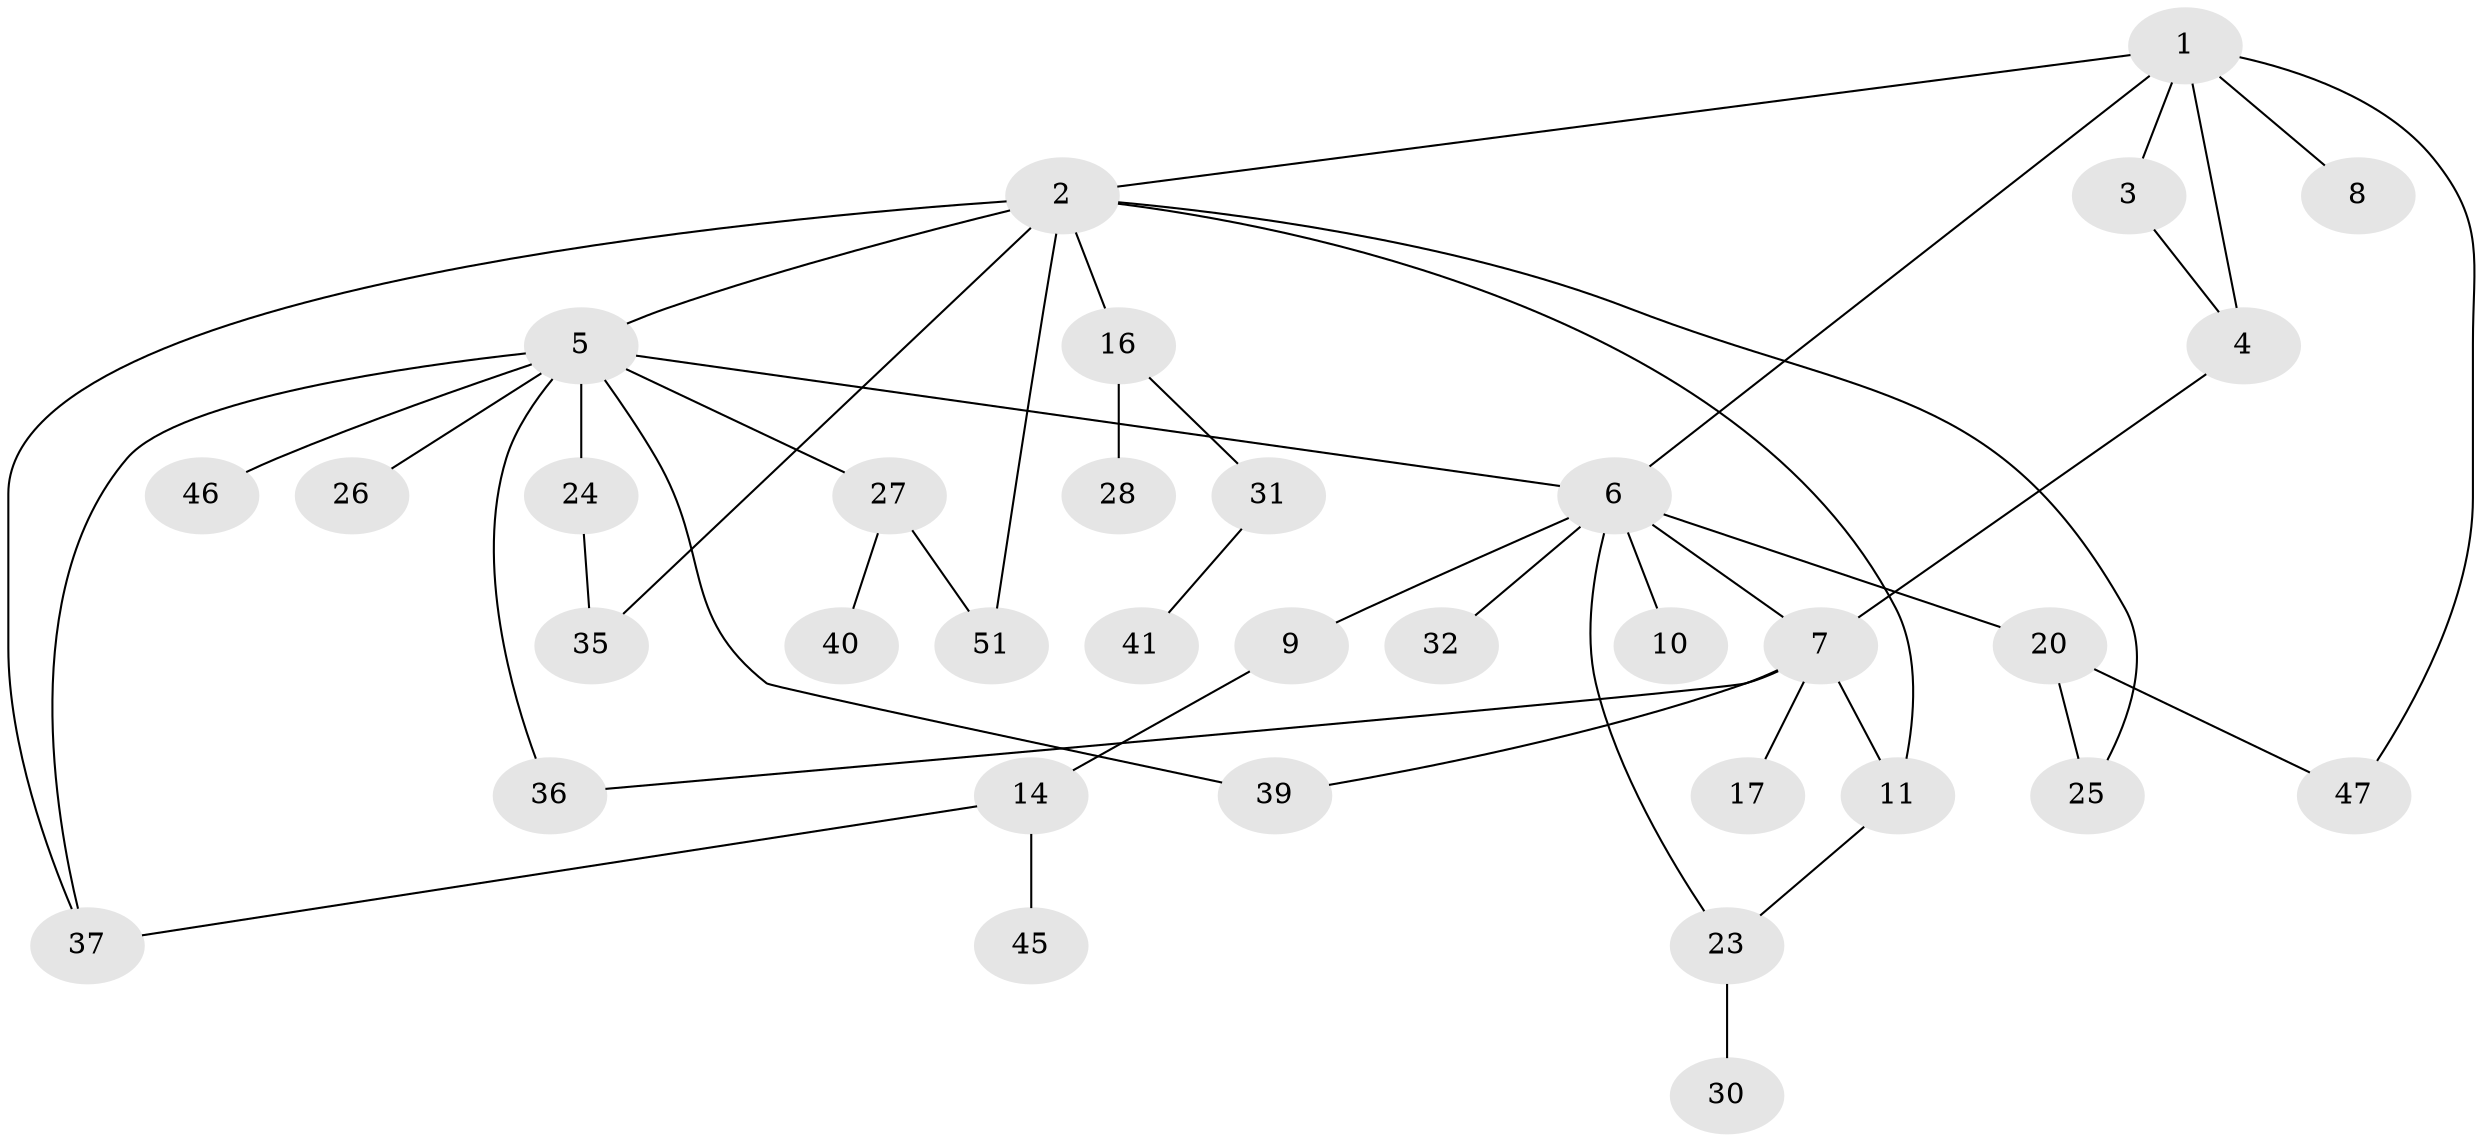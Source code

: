 // Generated by graph-tools (version 1.1) at 2025/23/03/03/25 07:23:34]
// undirected, 34 vertices, 46 edges
graph export_dot {
graph [start="1"]
  node [color=gray90,style=filled];
  1 [super="+29"];
  2 [super="+21"];
  3;
  4 [super="+13"];
  5 [super="+19"];
  6 [super="+15"];
  7 [super="+52"];
  8;
  9 [super="+12"];
  10;
  11 [super="+18"];
  14 [super="+44"];
  16 [super="+43"];
  17;
  20 [super="+22"];
  23 [super="+48"];
  24;
  25;
  26 [super="+34"];
  27 [super="+38"];
  28 [super="+33"];
  30;
  31 [super="+50"];
  32;
  35 [super="+42"];
  36;
  37;
  39;
  40;
  41;
  45 [super="+49"];
  46;
  47;
  51;
  1 -- 2;
  1 -- 3;
  1 -- 8;
  1 -- 6;
  1 -- 47;
  1 -- 4;
  2 -- 5;
  2 -- 11;
  2 -- 16;
  2 -- 37;
  2 -- 25;
  2 -- 51;
  2 -- 35;
  3 -- 4 [weight=2];
  4 -- 7;
  5 -- 6;
  5 -- 36;
  5 -- 37;
  5 -- 39;
  5 -- 46;
  5 -- 24;
  5 -- 26;
  5 -- 27;
  6 -- 7;
  6 -- 9;
  6 -- 10;
  6 -- 32;
  6 -- 20;
  6 -- 23;
  7 -- 17;
  7 -- 39;
  7 -- 11;
  7 -- 36;
  9 -- 14;
  11 -- 23;
  14 -- 45;
  14 -- 37;
  16 -- 28;
  16 -- 31;
  20 -- 25;
  20 -- 47;
  23 -- 30;
  24 -- 35;
  27 -- 40;
  27 -- 51;
  31 -- 41;
}
